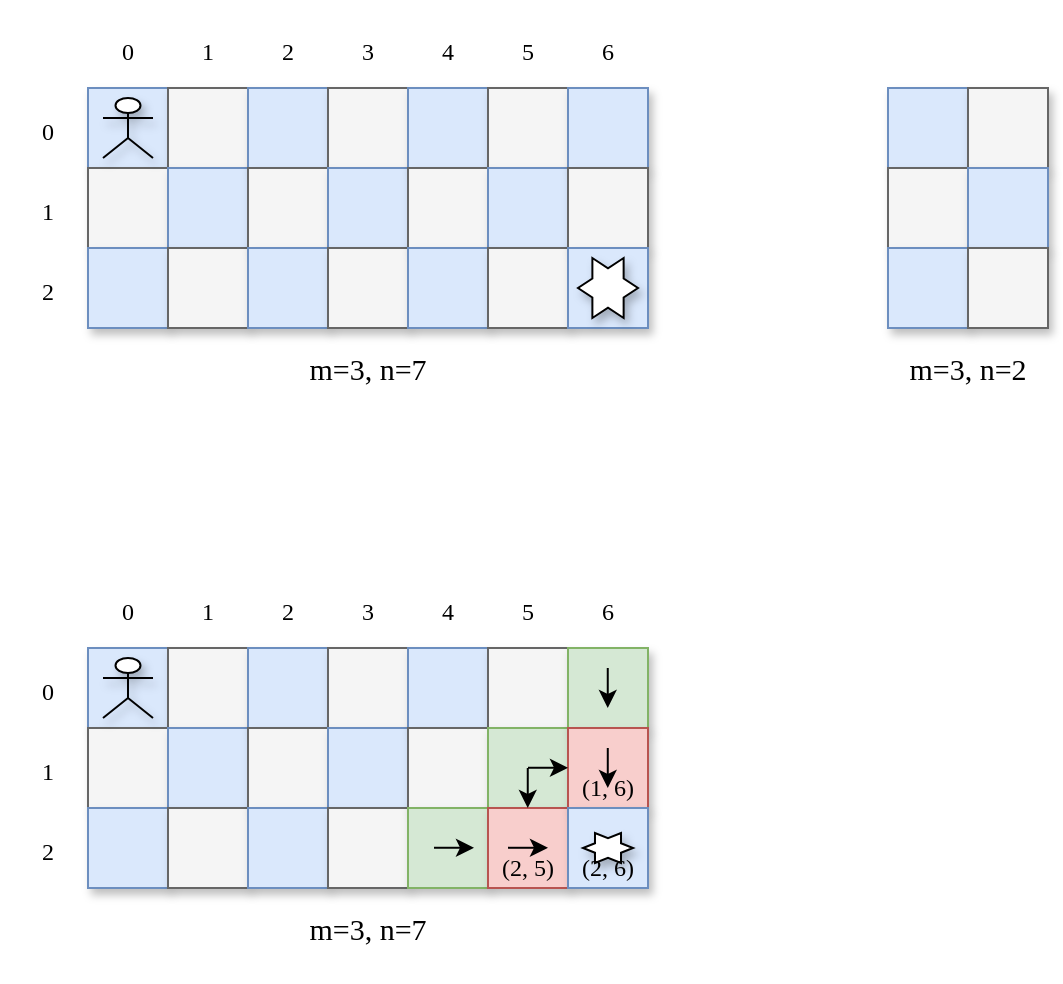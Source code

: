 <mxfile version="16.0.0" type="github"><diagram id="iFUkfY82LeQ-DDl8RnaZ" name="第 1 页"><mxGraphModel dx="834" dy="442" grid="1" gridSize="10" guides="1" tooltips="1" connect="1" arrows="1" fold="1" page="1" pageScale="1" pageWidth="827" pageHeight="1169" background="#ffffff" math="0" shadow="0"><root><mxCell id="0"/><mxCell id="1" parent="0"/><mxCell id="RkQmQfE7a17lhecPqePK-1" value="" style="rounded=0;whiteSpace=wrap;html=1;shadow=1;fillColor=#dae8fc;strokeColor=#6c8ebf;" vertex="1" parent="1"><mxGeometry x="640" y="400" width="40" height="40" as="geometry"/></mxCell><mxCell id="RkQmQfE7a17lhecPqePK-2" value="" style="rounded=0;whiteSpace=wrap;html=1;shadow=1;fillColor=#f5f5f5;fontColor=#333333;strokeColor=#666666;" vertex="1" parent="1"><mxGeometry x="680" y="400" width="40" height="40" as="geometry"/></mxCell><mxCell id="RkQmQfE7a17lhecPqePK-4" value="" style="rounded=0;whiteSpace=wrap;html=1;shadow=1;fillColor=#f5f5f5;strokeColor=#666666;fontColor=#333333;" vertex="1" parent="1"><mxGeometry x="640" y="440" width="40" height="40" as="geometry"/></mxCell><mxCell id="RkQmQfE7a17lhecPqePK-5" value="" style="rounded=0;whiteSpace=wrap;html=1;shadow=1;fillColor=#dae8fc;strokeColor=#6c8ebf;" vertex="1" parent="1"><mxGeometry x="680" y="440" width="40" height="40" as="geometry"/></mxCell><mxCell id="RkQmQfE7a17lhecPqePK-6" value="" style="rounded=0;whiteSpace=wrap;html=1;shadow=1;fillColor=#dae8fc;strokeColor=#6c8ebf;" vertex="1" parent="1"><mxGeometry x="640" y="480" width="40" height="40" as="geometry"/></mxCell><mxCell id="RkQmQfE7a17lhecPqePK-3" value="" style="rounded=0;whiteSpace=wrap;html=1;shadow=1;fillColor=#f5f5f5;strokeColor=#666666;fontColor=#333333;" vertex="1" parent="1"><mxGeometry x="680" y="480" width="40" height="40" as="geometry"/></mxCell><mxCell id="RkQmQfE7a17lhecPqePK-7" value="&lt;font style=&quot;font-size: 15px&quot; face=&quot;Comic Sans MS&quot;&gt;m=3, n=2&lt;/font&gt;" style="text;html=1;strokeColor=none;fillColor=none;align=center;verticalAlign=middle;whiteSpace=wrap;rounded=0;shadow=1;" vertex="1" parent="1"><mxGeometry x="640" y="520" width="80" height="40" as="geometry"/></mxCell><mxCell id="RkQmQfE7a17lhecPqePK-8" value="" style="rounded=0;whiteSpace=wrap;html=1;shadow=1;fillColor=#dae8fc;strokeColor=#6c8ebf;" vertex="1" parent="1"><mxGeometry x="240" y="400" width="40" height="40" as="geometry"/></mxCell><mxCell id="RkQmQfE7a17lhecPqePK-9" value="" style="rounded=0;whiteSpace=wrap;html=1;shadow=1;fillColor=#f5f5f5;fontColor=#333333;strokeColor=#666666;" vertex="1" parent="1"><mxGeometry x="280" y="400" width="40" height="40" as="geometry"/></mxCell><mxCell id="RkQmQfE7a17lhecPqePK-10" value="" style="rounded=0;whiteSpace=wrap;html=1;shadow=1;fillColor=#f5f5f5;strokeColor=#666666;fontColor=#333333;" vertex="1" parent="1"><mxGeometry x="240" y="440" width="40" height="40" as="geometry"/></mxCell><mxCell id="RkQmQfE7a17lhecPqePK-11" value="" style="rounded=0;whiteSpace=wrap;html=1;shadow=1;fillColor=#dae8fc;strokeColor=#6c8ebf;" vertex="1" parent="1"><mxGeometry x="280" y="440" width="40" height="40" as="geometry"/></mxCell><mxCell id="RkQmQfE7a17lhecPqePK-12" value="" style="rounded=0;whiteSpace=wrap;html=1;shadow=1;fillColor=#dae8fc;strokeColor=#6c8ebf;" vertex="1" parent="1"><mxGeometry x="240" y="480" width="40" height="40" as="geometry"/></mxCell><mxCell id="RkQmQfE7a17lhecPqePK-13" value="" style="rounded=0;whiteSpace=wrap;html=1;shadow=1;fillColor=#f5f5f5;strokeColor=#666666;fontColor=#333333;" vertex="1" parent="1"><mxGeometry x="280" y="480" width="40" height="40" as="geometry"/></mxCell><mxCell id="RkQmQfE7a17lhecPqePK-14" value="" style="rounded=0;whiteSpace=wrap;html=1;shadow=1;fillColor=#dae8fc;strokeColor=#6c8ebf;" vertex="1" parent="1"><mxGeometry x="320" y="400" width="40" height="40" as="geometry"/></mxCell><mxCell id="RkQmQfE7a17lhecPqePK-15" value="" style="rounded=0;whiteSpace=wrap;html=1;shadow=1;fillColor=#f5f5f5;fontColor=#333333;strokeColor=#666666;" vertex="1" parent="1"><mxGeometry x="360" y="400" width="40" height="40" as="geometry"/></mxCell><mxCell id="RkQmQfE7a17lhecPqePK-16" value="" style="rounded=0;whiteSpace=wrap;html=1;shadow=1;fillColor=#f5f5f5;strokeColor=#666666;fontColor=#333333;" vertex="1" parent="1"><mxGeometry x="320" y="440" width="40" height="40" as="geometry"/></mxCell><mxCell id="RkQmQfE7a17lhecPqePK-17" value="" style="rounded=0;whiteSpace=wrap;html=1;shadow=1;fillColor=#dae8fc;strokeColor=#6c8ebf;" vertex="1" parent="1"><mxGeometry x="360" y="440" width="40" height="40" as="geometry"/></mxCell><mxCell id="RkQmQfE7a17lhecPqePK-18" value="" style="rounded=0;whiteSpace=wrap;html=1;shadow=1;fillColor=#dae8fc;strokeColor=#6c8ebf;" vertex="1" parent="1"><mxGeometry x="320" y="480" width="40" height="40" as="geometry"/></mxCell><mxCell id="RkQmQfE7a17lhecPqePK-19" value="" style="rounded=0;whiteSpace=wrap;html=1;shadow=1;fillColor=#f5f5f5;strokeColor=#666666;fontColor=#333333;" vertex="1" parent="1"><mxGeometry x="360" y="480" width="40" height="40" as="geometry"/></mxCell><mxCell id="RkQmQfE7a17lhecPqePK-20" value="" style="rounded=0;whiteSpace=wrap;html=1;shadow=1;fillColor=#dae8fc;strokeColor=#6c8ebf;" vertex="1" parent="1"><mxGeometry x="400" y="400" width="40" height="40" as="geometry"/></mxCell><mxCell id="RkQmQfE7a17lhecPqePK-21" value="" style="rounded=0;whiteSpace=wrap;html=1;shadow=1;fillColor=#f5f5f5;fontColor=#333333;strokeColor=#666666;" vertex="1" parent="1"><mxGeometry x="440" y="400" width="40" height="40" as="geometry"/></mxCell><mxCell id="RkQmQfE7a17lhecPqePK-22" value="" style="rounded=0;whiteSpace=wrap;html=1;shadow=1;fillColor=#f5f5f5;strokeColor=#666666;fontColor=#333333;" vertex="1" parent="1"><mxGeometry x="400" y="440" width="40" height="40" as="geometry"/></mxCell><mxCell id="RkQmQfE7a17lhecPqePK-23" value="" style="rounded=0;whiteSpace=wrap;html=1;shadow=1;fillColor=#dae8fc;strokeColor=#6c8ebf;" vertex="1" parent="1"><mxGeometry x="440" y="440" width="40" height="40" as="geometry"/></mxCell><mxCell id="RkQmQfE7a17lhecPqePK-24" value="" style="rounded=0;whiteSpace=wrap;html=1;shadow=1;fillColor=#dae8fc;strokeColor=#6c8ebf;" vertex="1" parent="1"><mxGeometry x="400" y="480" width="40" height="40" as="geometry"/></mxCell><mxCell id="RkQmQfE7a17lhecPqePK-25" value="" style="rounded=0;whiteSpace=wrap;html=1;shadow=1;fillColor=#f5f5f5;strokeColor=#666666;fontColor=#333333;" vertex="1" parent="1"><mxGeometry x="440" y="480" width="40" height="40" as="geometry"/></mxCell><mxCell id="RkQmQfE7a17lhecPqePK-26" value="" style="rounded=0;whiteSpace=wrap;html=1;shadow=1;fillColor=#dae8fc;strokeColor=#6c8ebf;" vertex="1" parent="1"><mxGeometry x="480" y="400" width="40" height="40" as="geometry"/></mxCell><mxCell id="RkQmQfE7a17lhecPqePK-27" value="" style="rounded=0;whiteSpace=wrap;html=1;shadow=1;fillColor=#f5f5f5;strokeColor=#666666;fontColor=#333333;" vertex="1" parent="1"><mxGeometry x="480" y="440" width="40" height="40" as="geometry"/></mxCell><mxCell id="RkQmQfE7a17lhecPqePK-28" value="" style="rounded=0;whiteSpace=wrap;html=1;shadow=1;fillColor=#dae8fc;strokeColor=#6c8ebf;" vertex="1" parent="1"><mxGeometry x="480" y="480" width="40" height="40" as="geometry"/></mxCell><mxCell id="RkQmQfE7a17lhecPqePK-29" value="&lt;font style=&quot;font-size: 15px&quot; face=&quot;Comic Sans MS&quot;&gt;m=3, n=7&lt;/font&gt;" style="text;html=1;strokeColor=none;fillColor=none;align=center;verticalAlign=middle;whiteSpace=wrap;rounded=0;shadow=1;" vertex="1" parent="1"><mxGeometry x="320" y="520" width="120" height="40" as="geometry"/></mxCell><mxCell id="RkQmQfE7a17lhecPqePK-30" value="&lt;font style=&quot;font-size: 12px&quot;&gt;0&lt;/font&gt;" style="text;html=1;strokeColor=none;fillColor=none;align=center;verticalAlign=middle;whiteSpace=wrap;rounded=0;shadow=1;fontFamily=Comic Sans MS;fontSize=15;" vertex="1" parent="1"><mxGeometry x="200" y="400" width="40" height="40" as="geometry"/></mxCell><mxCell id="RkQmQfE7a17lhecPqePK-31" value="&lt;font style=&quot;font-size: 12px&quot;&gt;1&lt;/font&gt;" style="text;html=1;strokeColor=none;fillColor=none;align=center;verticalAlign=middle;whiteSpace=wrap;rounded=0;shadow=1;fontFamily=Comic Sans MS;fontSize=15;" vertex="1" parent="1"><mxGeometry x="200" y="440" width="40" height="40" as="geometry"/></mxCell><mxCell id="RkQmQfE7a17lhecPqePK-32" value="&lt;font style=&quot;font-size: 12px&quot;&gt;2&lt;/font&gt;" style="text;html=1;strokeColor=none;fillColor=none;align=center;verticalAlign=middle;whiteSpace=wrap;rounded=0;shadow=1;fontFamily=Comic Sans MS;fontSize=15;" vertex="1" parent="1"><mxGeometry x="200" y="480" width="40" height="40" as="geometry"/></mxCell><mxCell id="RkQmQfE7a17lhecPqePK-33" value="&lt;font style=&quot;font-size: 12px&quot;&gt;0&lt;/font&gt;" style="text;html=1;strokeColor=none;fillColor=none;align=center;verticalAlign=middle;whiteSpace=wrap;rounded=0;shadow=1;fontFamily=Comic Sans MS;fontSize=15;" vertex="1" parent="1"><mxGeometry x="240" y="360" width="40" height="40" as="geometry"/></mxCell><mxCell id="RkQmQfE7a17lhecPqePK-34" value="&lt;font style=&quot;font-size: 12px&quot;&gt;1&lt;/font&gt;" style="text;html=1;strokeColor=none;fillColor=none;align=center;verticalAlign=middle;whiteSpace=wrap;rounded=0;shadow=1;fontFamily=Comic Sans MS;fontSize=15;" vertex="1" parent="1"><mxGeometry x="280" y="360" width="40" height="40" as="geometry"/></mxCell><mxCell id="RkQmQfE7a17lhecPqePK-35" value="&lt;font style=&quot;font-size: 12px&quot;&gt;2&lt;/font&gt;" style="text;html=1;strokeColor=none;fillColor=none;align=center;verticalAlign=middle;whiteSpace=wrap;rounded=0;shadow=1;fontFamily=Comic Sans MS;fontSize=15;" vertex="1" parent="1"><mxGeometry x="320" y="360" width="40" height="40" as="geometry"/></mxCell><mxCell id="RkQmQfE7a17lhecPqePK-36" value="&lt;font style=&quot;font-size: 12px&quot;&gt;3&lt;/font&gt;" style="text;html=1;strokeColor=none;fillColor=none;align=center;verticalAlign=middle;whiteSpace=wrap;rounded=0;shadow=1;fontFamily=Comic Sans MS;fontSize=15;" vertex="1" parent="1"><mxGeometry x="360" y="360" width="40" height="40" as="geometry"/></mxCell><mxCell id="RkQmQfE7a17lhecPqePK-37" value="&lt;font style=&quot;font-size: 12px&quot;&gt;4&lt;/font&gt;" style="text;html=1;strokeColor=none;fillColor=none;align=center;verticalAlign=middle;whiteSpace=wrap;rounded=0;shadow=1;fontFamily=Comic Sans MS;fontSize=15;" vertex="1" parent="1"><mxGeometry x="400" y="360" width="40" height="40" as="geometry"/></mxCell><mxCell id="RkQmQfE7a17lhecPqePK-38" value="&lt;font style=&quot;font-size: 12px&quot;&gt;5&lt;/font&gt;" style="text;html=1;strokeColor=none;fillColor=none;align=center;verticalAlign=middle;whiteSpace=wrap;rounded=0;shadow=1;fontFamily=Comic Sans MS;fontSize=15;" vertex="1" parent="1"><mxGeometry x="440" y="360" width="40" height="40" as="geometry"/></mxCell><mxCell id="RkQmQfE7a17lhecPqePK-39" value="&lt;font style=&quot;font-size: 12px&quot;&gt;6&lt;/font&gt;" style="text;html=1;strokeColor=none;fillColor=none;align=center;verticalAlign=middle;whiteSpace=wrap;rounded=0;shadow=1;fontFamily=Comic Sans MS;fontSize=15;" vertex="1" parent="1"><mxGeometry x="480" y="360" width="40" height="40" as="geometry"/></mxCell><mxCell id="RkQmQfE7a17lhecPqePK-40" value="" style="shape=umlActor;verticalLabelPosition=bottom;verticalAlign=top;html=1;outlineConnect=0;shadow=1;fontFamily=Comic Sans MS;fontSize=12;" vertex="1" parent="1"><mxGeometry x="247.5" y="405" width="25" height="30" as="geometry"/></mxCell><mxCell id="RkQmQfE7a17lhecPqePK-42" value="" style="verticalLabelPosition=bottom;verticalAlign=top;html=1;shape=mxgraph.basic.6_point_star;shadow=1;fontFamily=Comic Sans MS;fontSize=12;" vertex="1" parent="1"><mxGeometry x="485" y="485" width="30" height="30" as="geometry"/></mxCell><mxCell id="RkQmQfE7a17lhecPqePK-44" value="" style="rounded=0;whiteSpace=wrap;html=1;shadow=1;fontFamily=Comic Sans MS;fontSize=12;opacity=0;" vertex="1" parent="1"><mxGeometry x="520" y="400" width="40" height="120" as="geometry"/></mxCell><mxCell id="RkQmQfE7a17lhecPqePK-45" value="" style="rounded=0;whiteSpace=wrap;html=1;shadow=1;fillColor=#dae8fc;strokeColor=#6c8ebf;" vertex="1" parent="1"><mxGeometry x="240" y="680" width="40" height="40" as="geometry"/></mxCell><mxCell id="RkQmQfE7a17lhecPqePK-46" value="" style="rounded=0;whiteSpace=wrap;html=1;shadow=1;fillColor=#f5f5f5;fontColor=#333333;strokeColor=#666666;" vertex="1" parent="1"><mxGeometry x="280" y="680" width="40" height="40" as="geometry"/></mxCell><mxCell id="RkQmQfE7a17lhecPqePK-47" value="" style="rounded=0;whiteSpace=wrap;html=1;shadow=1;fillColor=#f5f5f5;strokeColor=#666666;fontColor=#333333;" vertex="1" parent="1"><mxGeometry x="240" y="720" width="40" height="40" as="geometry"/></mxCell><mxCell id="RkQmQfE7a17lhecPqePK-48" value="" style="rounded=0;whiteSpace=wrap;html=1;shadow=1;fillColor=#dae8fc;strokeColor=#6c8ebf;" vertex="1" parent="1"><mxGeometry x="280" y="720" width="40" height="40" as="geometry"/></mxCell><mxCell id="RkQmQfE7a17lhecPqePK-49" value="" style="rounded=0;whiteSpace=wrap;html=1;shadow=1;fillColor=#dae8fc;strokeColor=#6c8ebf;" vertex="1" parent="1"><mxGeometry x="240" y="760" width="40" height="40" as="geometry"/></mxCell><mxCell id="RkQmQfE7a17lhecPqePK-50" value="" style="rounded=0;whiteSpace=wrap;html=1;shadow=1;fillColor=#f5f5f5;strokeColor=#666666;fontColor=#333333;" vertex="1" parent="1"><mxGeometry x="280" y="760" width="40" height="40" as="geometry"/></mxCell><mxCell id="RkQmQfE7a17lhecPqePK-51" value="" style="rounded=0;whiteSpace=wrap;html=1;shadow=1;fillColor=#dae8fc;strokeColor=#6c8ebf;" vertex="1" parent="1"><mxGeometry x="320" y="680" width="40" height="40" as="geometry"/></mxCell><mxCell id="RkQmQfE7a17lhecPqePK-52" value="" style="rounded=0;whiteSpace=wrap;html=1;shadow=1;fillColor=#f5f5f5;fontColor=#333333;strokeColor=#666666;" vertex="1" parent="1"><mxGeometry x="360" y="680" width="40" height="40" as="geometry"/></mxCell><mxCell id="RkQmQfE7a17lhecPqePK-53" value="" style="rounded=0;whiteSpace=wrap;html=1;shadow=1;fillColor=#f5f5f5;strokeColor=#666666;fontColor=#333333;" vertex="1" parent="1"><mxGeometry x="320" y="720" width="40" height="40" as="geometry"/></mxCell><mxCell id="RkQmQfE7a17lhecPqePK-54" value="" style="rounded=0;whiteSpace=wrap;html=1;shadow=1;fillColor=#dae8fc;strokeColor=#6c8ebf;" vertex="1" parent="1"><mxGeometry x="360" y="720" width="40" height="40" as="geometry"/></mxCell><mxCell id="RkQmQfE7a17lhecPqePK-55" value="" style="rounded=0;whiteSpace=wrap;html=1;shadow=1;fillColor=#dae8fc;strokeColor=#6c8ebf;" vertex="1" parent="1"><mxGeometry x="320" y="760" width="40" height="40" as="geometry"/></mxCell><mxCell id="RkQmQfE7a17lhecPqePK-56" value="" style="rounded=0;whiteSpace=wrap;html=1;shadow=1;fillColor=#f5f5f5;strokeColor=#666666;fontColor=#333333;" vertex="1" parent="1"><mxGeometry x="360" y="760" width="40" height="40" as="geometry"/></mxCell><mxCell id="RkQmQfE7a17lhecPqePK-57" value="" style="rounded=0;whiteSpace=wrap;html=1;shadow=1;fillColor=#dae8fc;strokeColor=#6c8ebf;" vertex="1" parent="1"><mxGeometry x="400" y="680" width="40" height="40" as="geometry"/></mxCell><mxCell id="RkQmQfE7a17lhecPqePK-58" value="" style="rounded=0;whiteSpace=wrap;html=1;shadow=1;fillColor=#f5f5f5;fontColor=#333333;strokeColor=#666666;" vertex="1" parent="1"><mxGeometry x="440" y="680" width="40" height="40" as="geometry"/></mxCell><mxCell id="RkQmQfE7a17lhecPqePK-59" value="" style="rounded=0;whiteSpace=wrap;html=1;shadow=1;fillColor=#f5f5f5;strokeColor=#666666;fontColor=#333333;" vertex="1" parent="1"><mxGeometry x="400" y="720" width="40" height="40" as="geometry"/></mxCell><mxCell id="RkQmQfE7a17lhecPqePK-60" value="" style="rounded=0;whiteSpace=wrap;html=1;shadow=1;fillColor=#d5e8d4;strokeColor=#82b366;" vertex="1" parent="1"><mxGeometry x="440" y="720" width="40" height="40" as="geometry"/></mxCell><mxCell id="RkQmQfE7a17lhecPqePK-61" value="" style="rounded=0;whiteSpace=wrap;html=1;shadow=1;fillColor=#d5e8d4;strokeColor=#82b366;" vertex="1" parent="1"><mxGeometry x="400" y="760" width="40" height="40" as="geometry"/></mxCell><mxCell id="RkQmQfE7a17lhecPqePK-62" value="" style="rounded=0;whiteSpace=wrap;html=1;shadow=1;fillColor=#f8cecc;strokeColor=#b85450;" vertex="1" parent="1"><mxGeometry x="440" y="760" width="40" height="40" as="geometry"/></mxCell><mxCell id="RkQmQfE7a17lhecPqePK-63" value="" style="rounded=0;whiteSpace=wrap;html=1;shadow=1;fillColor=#d5e8d4;strokeColor=#82b366;" vertex="1" parent="1"><mxGeometry x="480" y="680" width="40" height="40" as="geometry"/></mxCell><mxCell id="RkQmQfE7a17lhecPqePK-64" value="" style="rounded=0;whiteSpace=wrap;html=1;shadow=1;fillColor=#f8cecc;strokeColor=#b85450;" vertex="1" parent="1"><mxGeometry x="480" y="720" width="40" height="40" as="geometry"/></mxCell><mxCell id="RkQmQfE7a17lhecPqePK-65" value="" style="rounded=0;whiteSpace=wrap;html=1;shadow=1;fillColor=#dae8fc;strokeColor=#6c8ebf;" vertex="1" parent="1"><mxGeometry x="480" y="760" width="40" height="40" as="geometry"/></mxCell><mxCell id="RkQmQfE7a17lhecPqePK-66" value="&lt;font style=&quot;font-size: 15px&quot; face=&quot;Comic Sans MS&quot;&gt;m=3, n=7&lt;/font&gt;" style="text;html=1;strokeColor=none;fillColor=none;align=center;verticalAlign=middle;whiteSpace=wrap;rounded=0;shadow=1;" vertex="1" parent="1"><mxGeometry x="320" y="800" width="120" height="40" as="geometry"/></mxCell><mxCell id="RkQmQfE7a17lhecPqePK-67" value="&lt;font style=&quot;font-size: 12px&quot;&gt;0&lt;/font&gt;" style="text;html=1;strokeColor=none;fillColor=none;align=center;verticalAlign=middle;whiteSpace=wrap;rounded=0;shadow=1;fontFamily=Comic Sans MS;fontSize=15;" vertex="1" parent="1"><mxGeometry x="200" y="680" width="40" height="40" as="geometry"/></mxCell><mxCell id="RkQmQfE7a17lhecPqePK-68" value="&lt;font style=&quot;font-size: 12px&quot;&gt;1&lt;/font&gt;" style="text;html=1;strokeColor=none;fillColor=none;align=center;verticalAlign=middle;whiteSpace=wrap;rounded=0;shadow=1;fontFamily=Comic Sans MS;fontSize=15;" vertex="1" parent="1"><mxGeometry x="200" y="720" width="40" height="40" as="geometry"/></mxCell><mxCell id="RkQmQfE7a17lhecPqePK-69" value="&lt;font style=&quot;font-size: 12px&quot;&gt;2&lt;/font&gt;" style="text;html=1;strokeColor=none;fillColor=none;align=center;verticalAlign=middle;whiteSpace=wrap;rounded=0;shadow=1;fontFamily=Comic Sans MS;fontSize=15;" vertex="1" parent="1"><mxGeometry x="200" y="760" width="40" height="40" as="geometry"/></mxCell><mxCell id="RkQmQfE7a17lhecPqePK-70" value="&lt;font style=&quot;font-size: 12px&quot;&gt;0&lt;/font&gt;" style="text;html=1;strokeColor=none;fillColor=none;align=center;verticalAlign=middle;whiteSpace=wrap;rounded=0;shadow=1;fontFamily=Comic Sans MS;fontSize=15;" vertex="1" parent="1"><mxGeometry x="240" y="640" width="40" height="40" as="geometry"/></mxCell><mxCell id="RkQmQfE7a17lhecPqePK-71" value="&lt;font style=&quot;font-size: 12px&quot;&gt;1&lt;/font&gt;" style="text;html=1;strokeColor=none;fillColor=none;align=center;verticalAlign=middle;whiteSpace=wrap;rounded=0;shadow=1;fontFamily=Comic Sans MS;fontSize=15;" vertex="1" parent="1"><mxGeometry x="280" y="640" width="40" height="40" as="geometry"/></mxCell><mxCell id="RkQmQfE7a17lhecPqePK-72" value="&lt;font style=&quot;font-size: 12px&quot;&gt;2&lt;/font&gt;" style="text;html=1;strokeColor=none;fillColor=none;align=center;verticalAlign=middle;whiteSpace=wrap;rounded=0;shadow=1;fontFamily=Comic Sans MS;fontSize=15;" vertex="1" parent="1"><mxGeometry x="320" y="640" width="40" height="40" as="geometry"/></mxCell><mxCell id="RkQmQfE7a17lhecPqePK-73" value="&lt;font style=&quot;font-size: 12px&quot;&gt;3&lt;/font&gt;" style="text;html=1;strokeColor=none;fillColor=none;align=center;verticalAlign=middle;whiteSpace=wrap;rounded=0;shadow=1;fontFamily=Comic Sans MS;fontSize=15;" vertex="1" parent="1"><mxGeometry x="360" y="640" width="40" height="40" as="geometry"/></mxCell><mxCell id="RkQmQfE7a17lhecPqePK-74" value="&lt;font style=&quot;font-size: 12px&quot;&gt;4&lt;/font&gt;" style="text;html=1;strokeColor=none;fillColor=none;align=center;verticalAlign=middle;whiteSpace=wrap;rounded=0;shadow=1;fontFamily=Comic Sans MS;fontSize=15;" vertex="1" parent="1"><mxGeometry x="400" y="640" width="40" height="40" as="geometry"/></mxCell><mxCell id="RkQmQfE7a17lhecPqePK-75" value="&lt;font style=&quot;font-size: 12px&quot;&gt;5&lt;/font&gt;" style="text;html=1;strokeColor=none;fillColor=none;align=center;verticalAlign=middle;whiteSpace=wrap;rounded=0;shadow=1;fontFamily=Comic Sans MS;fontSize=15;" vertex="1" parent="1"><mxGeometry x="440" y="640" width="40" height="40" as="geometry"/></mxCell><mxCell id="RkQmQfE7a17lhecPqePK-76" value="&lt;font style=&quot;font-size: 12px&quot;&gt;6&lt;/font&gt;" style="text;html=1;strokeColor=none;fillColor=none;align=center;verticalAlign=middle;whiteSpace=wrap;rounded=0;shadow=1;fontFamily=Comic Sans MS;fontSize=15;" vertex="1" parent="1"><mxGeometry x="480" y="640" width="40" height="40" as="geometry"/></mxCell><mxCell id="RkQmQfE7a17lhecPqePK-77" value="" style="shape=umlActor;verticalLabelPosition=bottom;verticalAlign=top;html=1;outlineConnect=0;shadow=1;fontFamily=Comic Sans MS;fontSize=12;" vertex="1" parent="1"><mxGeometry x="247.5" y="685" width="25" height="30" as="geometry"/></mxCell><mxCell id="RkQmQfE7a17lhecPqePK-78" value="" style="verticalLabelPosition=bottom;verticalAlign=top;html=1;shape=mxgraph.basic.6_point_star;shadow=1;fontFamily=Comic Sans MS;fontSize=12;" vertex="1" parent="1"><mxGeometry x="487.5" y="772.5" width="25" height="15" as="geometry"/></mxCell><mxCell id="RkQmQfE7a17lhecPqePK-79" value="" style="rounded=0;whiteSpace=wrap;html=1;shadow=1;fontFamily=Comic Sans MS;fontSize=12;opacity=0;" vertex="1" parent="1"><mxGeometry x="520" y="680" width="40" height="120" as="geometry"/></mxCell><mxCell id="RkQmQfE7a17lhecPqePK-82" value="" style="endArrow=classic;html=1;rounded=0;fontFamily=Comic Sans MS;fontSize=12;" edge="1" parent="1"><mxGeometry width="50" height="50" relative="1" as="geometry"><mxPoint x="450" y="779.89" as="sourcePoint"/><mxPoint x="470" y="779.89" as="targetPoint"/></mxGeometry></mxCell><mxCell id="RkQmQfE7a17lhecPqePK-83" value="" style="endArrow=classic;html=1;rounded=0;fontFamily=Comic Sans MS;fontSize=12;" edge="1" parent="1"><mxGeometry width="50" height="50" relative="1" as="geometry"><mxPoint x="499.89" y="730" as="sourcePoint"/><mxPoint x="499.89" y="750" as="targetPoint"/></mxGeometry></mxCell><mxCell id="RkQmQfE7a17lhecPqePK-85" value="" style="endArrow=classic;html=1;rounded=0;fontFamily=Comic Sans MS;fontSize=12;" edge="1" parent="1"><mxGeometry width="50" height="50" relative="1" as="geometry"><mxPoint x="499.88" y="690" as="sourcePoint"/><mxPoint x="499.88" y="710" as="targetPoint"/></mxGeometry></mxCell><mxCell id="RkQmQfE7a17lhecPqePK-86" value="" style="endArrow=classic;html=1;rounded=0;fontFamily=Comic Sans MS;fontSize=12;" edge="1" parent="1"><mxGeometry width="50" height="50" relative="1" as="geometry"><mxPoint x="459.88" y="740" as="sourcePoint"/><mxPoint x="459.88" y="760" as="targetPoint"/></mxGeometry></mxCell><mxCell id="RkQmQfE7a17lhecPqePK-88" value="" style="endArrow=classic;html=1;rounded=0;fontFamily=Comic Sans MS;fontSize=12;" edge="1" parent="1"><mxGeometry width="50" height="50" relative="1" as="geometry"><mxPoint x="413" y="779.88" as="sourcePoint"/><mxPoint x="433" y="779.88" as="targetPoint"/></mxGeometry></mxCell><mxCell id="RkQmQfE7a17lhecPqePK-89" value="" style="endArrow=classic;html=1;rounded=0;fontFamily=Comic Sans MS;fontSize=12;" edge="1" parent="1"><mxGeometry width="50" height="50" relative="1" as="geometry"><mxPoint x="460" y="739.88" as="sourcePoint"/><mxPoint x="480" y="739.88" as="targetPoint"/></mxGeometry></mxCell><mxCell id="RkQmQfE7a17lhecPqePK-90" value="(2, 5)" style="text;html=1;strokeColor=none;fillColor=none;align=center;verticalAlign=middle;whiteSpace=wrap;rounded=0;shadow=1;fontFamily=Comic Sans MS;fontSize=12;" vertex="1" parent="1"><mxGeometry x="440" y="780" width="40" height="20" as="geometry"/></mxCell><mxCell id="RkQmQfE7a17lhecPqePK-91" value="(1, 6)" style="text;html=1;strokeColor=none;fillColor=none;align=center;verticalAlign=middle;whiteSpace=wrap;rounded=0;shadow=1;fontFamily=Comic Sans MS;fontSize=12;" vertex="1" parent="1"><mxGeometry x="480" y="740" width="40" height="20" as="geometry"/></mxCell><mxCell id="RkQmQfE7a17lhecPqePK-92" value="(2, 6)" style="text;html=1;strokeColor=none;fillColor=none;align=center;verticalAlign=middle;whiteSpace=wrap;rounded=0;shadow=1;fontFamily=Comic Sans MS;fontSize=12;" vertex="1" parent="1"><mxGeometry x="480" y="780" width="40" height="20" as="geometry"/></mxCell></root></mxGraphModel></diagram></mxfile>
